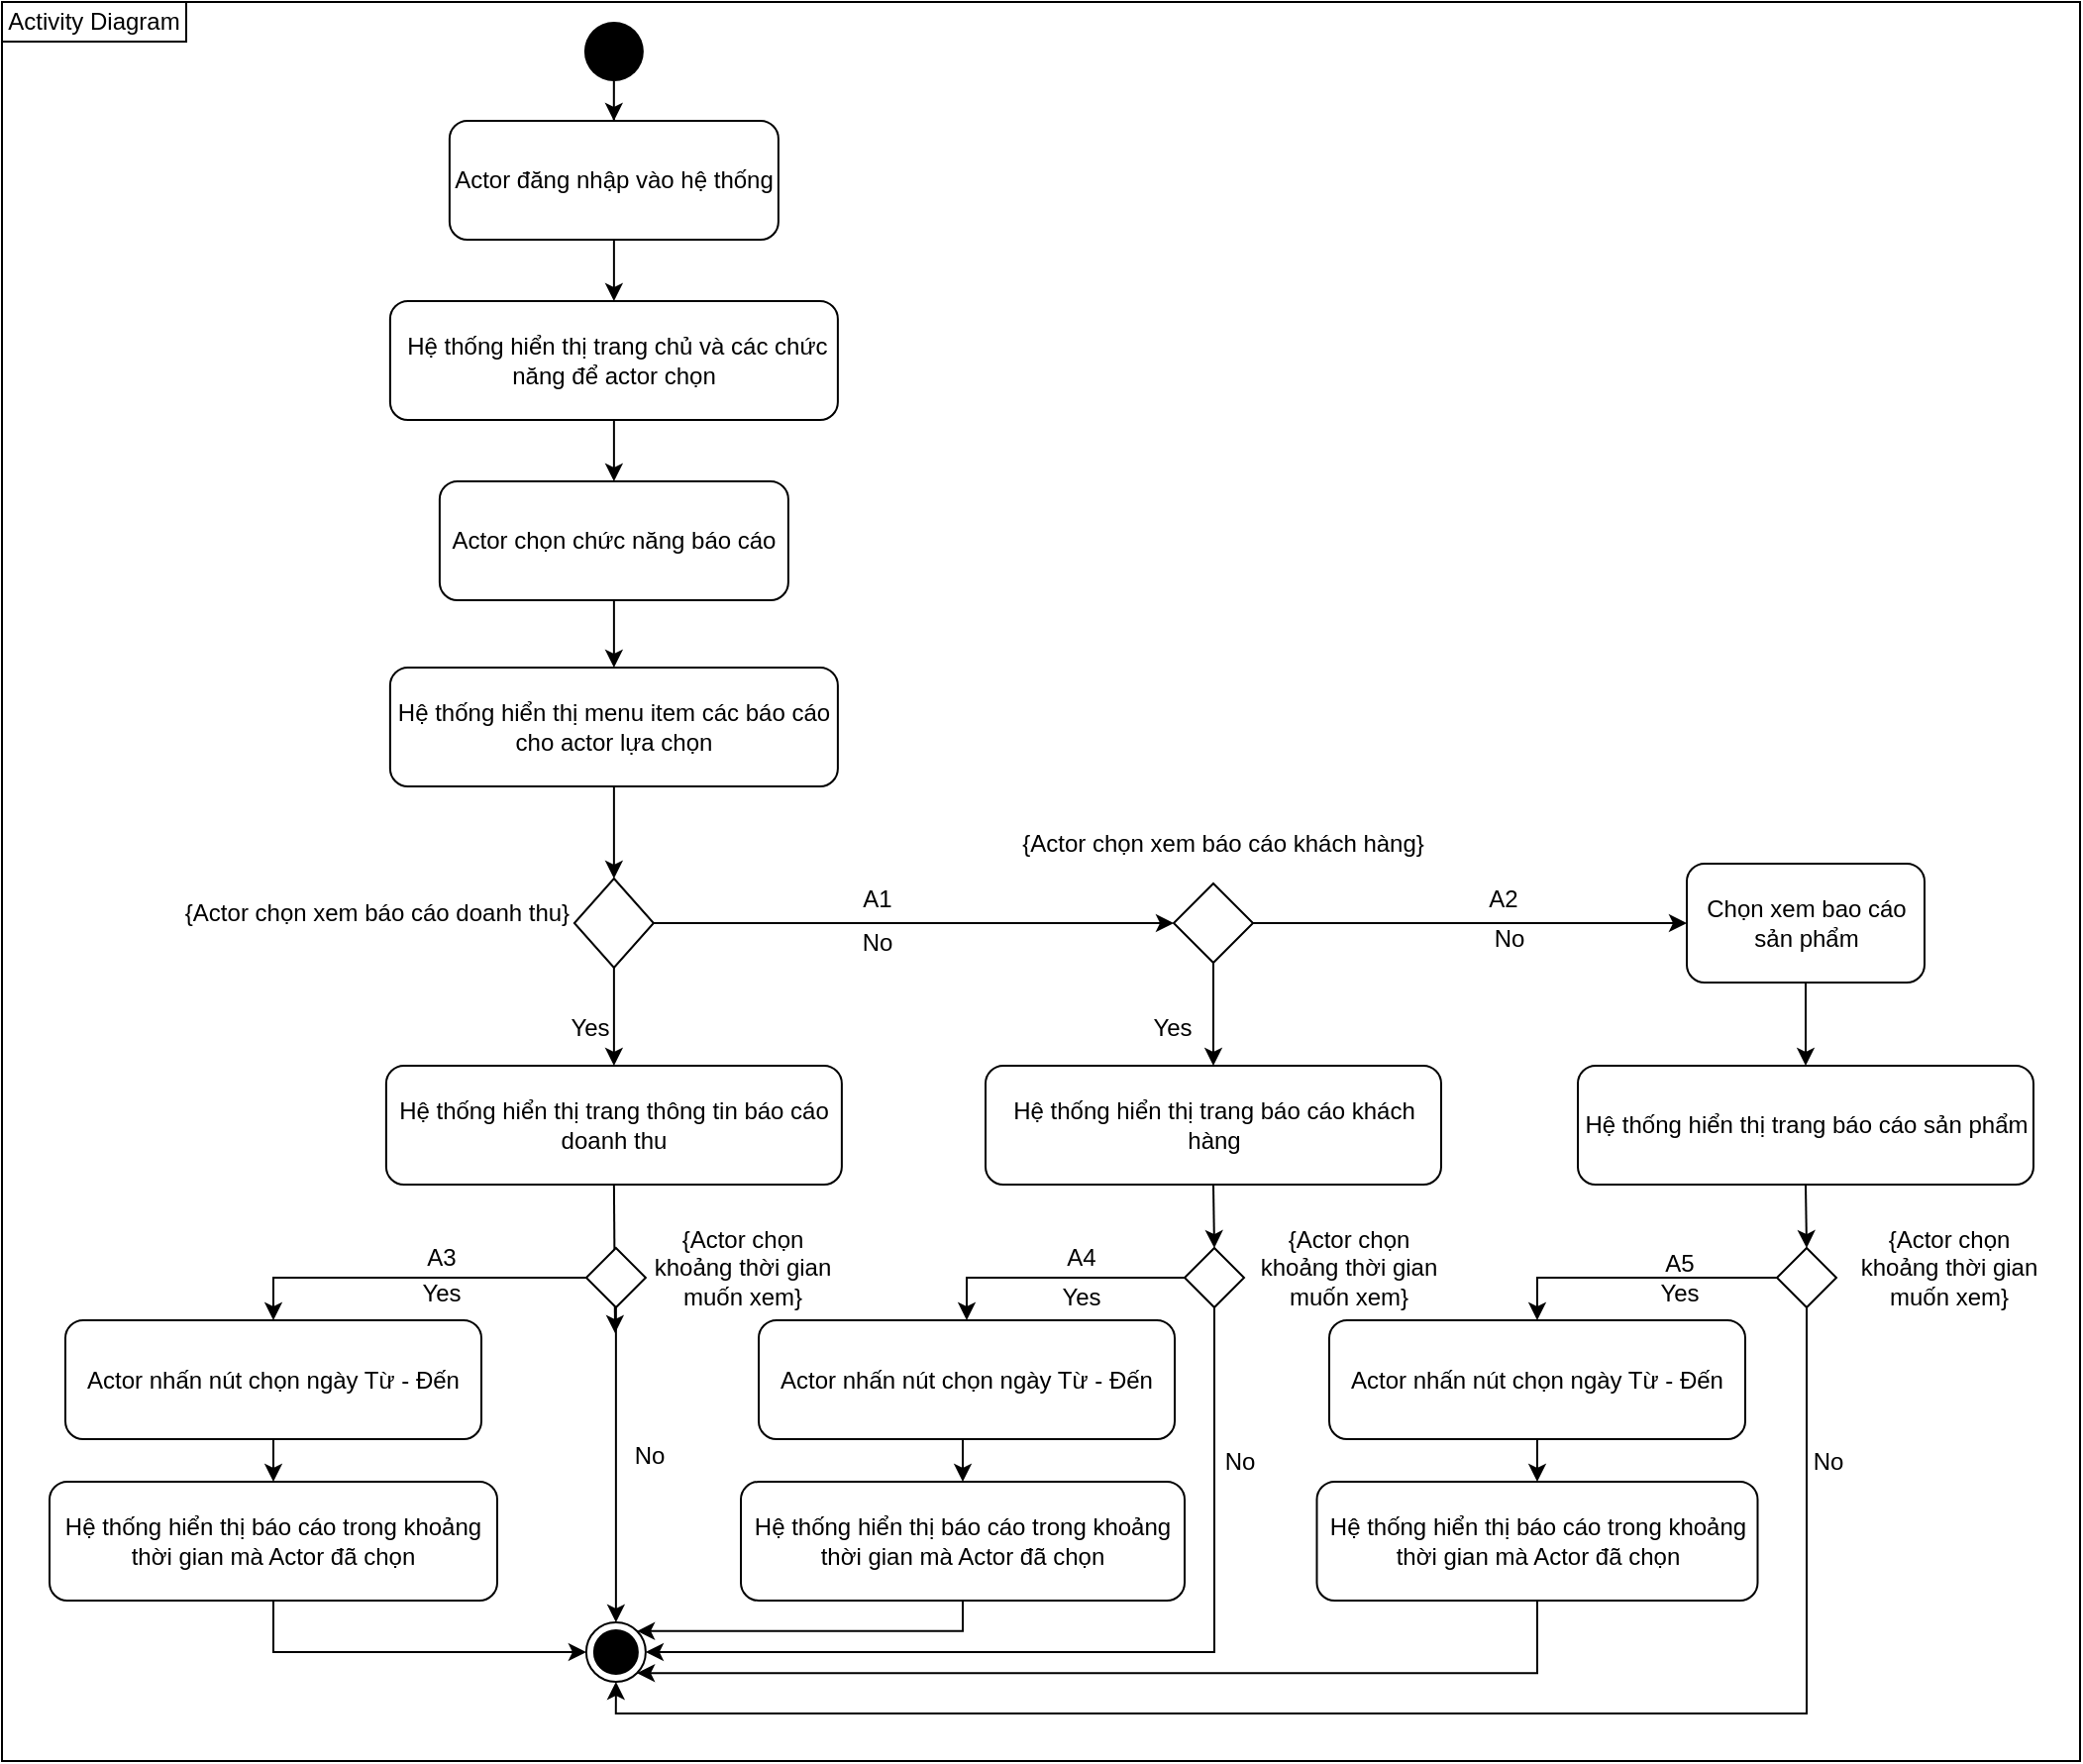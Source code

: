 <mxfile version="13.10.8" type="device"><diagram id="3npgNtYk9-tO_A34j1JN" name="Page-1"><mxGraphModel dx="1673" dy="1374" grid="0" gridSize="10" guides="1" tooltips="1" connect="1" arrows="1" fold="1" page="0" pageScale="1" pageWidth="827" pageHeight="1169" math="0" shadow="0"><root><mxCell id="0"/><mxCell id="1" parent="0"/><mxCell id="J87AsRPqBUm9k4I5aX0h-2" value="" style="rounded=0;whiteSpace=wrap;html=1;fillColor=none;" parent="1" vertex="1"><mxGeometry x="108" y="-10" width="1049" height="888" as="geometry"/></mxCell><mxCell id="n-IjOk6uU8oo-CukFLjv-49" value="" style="edgeStyle=orthogonalEdgeStyle;rounded=0;orthogonalLoop=1;jettySize=auto;html=1;" parent="1" source="n-IjOk6uU8oo-CukFLjv-1" target="n-IjOk6uU8oo-CukFLjv-4" edge="1"><mxGeometry relative="1" as="geometry"/></mxCell><mxCell id="n-IjOk6uU8oo-CukFLjv-1" value="" style="ellipse;fillColor=#000000;strokeColor=none;" parent="1" vertex="1"><mxGeometry x="401.94" width="30" height="30" as="geometry"/></mxCell><mxCell id="n-IjOk6uU8oo-CukFLjv-2" value="" style="ellipse;html=1;shape=endState;fillColor=#000000;strokeColor=#000000;" parent="1" vertex="1"><mxGeometry x="402.94" y="808" width="30" height="30" as="geometry"/></mxCell><mxCell id="n-IjOk6uU8oo-CukFLjv-4" value="Actor đăng nhập vào hệ thống" style="rounded=1;whiteSpace=wrap;html=1;" parent="1" vertex="1"><mxGeometry x="333.94" y="50" width="166" height="60" as="geometry"/></mxCell><mxCell id="n-IjOk6uU8oo-CukFLjv-5" value="&amp;nbsp;Hệ thống hiển thị trang chủ và các chức năng để actor chọn" style="rounded=1;whiteSpace=wrap;html=1;" parent="1" vertex="1"><mxGeometry x="303.94" y="141" width="226" height="60" as="geometry"/></mxCell><mxCell id="n-IjOk6uU8oo-CukFLjv-6" value="Actor chọn chức năng báo cáo" style="rounded=1;whiteSpace=wrap;html=1;" parent="1" vertex="1"><mxGeometry x="328.94" y="232" width="176" height="60" as="geometry"/></mxCell><mxCell id="v3NeH9zh1jP4ZTIJ09-z-5" style="edgeStyle=orthogonalEdgeStyle;rounded=0;orthogonalLoop=1;jettySize=auto;html=1;entryX=0.5;entryY=0;entryDx=0;entryDy=0;" parent="1" source="n-IjOk6uU8oo-CukFLjv-7" target="n-IjOk6uU8oo-CukFLjv-11" edge="1"><mxGeometry relative="1" as="geometry"/></mxCell><mxCell id="n-IjOk6uU8oo-CukFLjv-7" value="Hệ thống hiển thị menu item các báo cáo cho actor lựa chọn" style="rounded=1;whiteSpace=wrap;html=1;" parent="1" vertex="1"><mxGeometry x="303.94" y="326" width="226" height="60" as="geometry"/></mxCell><mxCell id="9AfBiNVWVPHyyOORfz4n-14" value="" style="edgeStyle=orthogonalEdgeStyle;rounded=0;orthogonalLoop=1;jettySize=auto;html=1;" parent="1" source="n-IjOk6uU8oo-CukFLjv-11" target="n-IjOk6uU8oo-CukFLjv-12" edge="1"><mxGeometry relative="1" as="geometry"/></mxCell><mxCell id="9AfBiNVWVPHyyOORfz4n-19" style="edgeStyle=orthogonalEdgeStyle;rounded=0;orthogonalLoop=1;jettySize=auto;html=1;" parent="1" source="n-IjOk6uU8oo-CukFLjv-11" target="n-IjOk6uU8oo-CukFLjv-29" edge="1"><mxGeometry relative="1" as="geometry"/></mxCell><mxCell id="n-IjOk6uU8oo-CukFLjv-11" value="" style="rhombus;whiteSpace=wrap;html=1;" parent="1" vertex="1"><mxGeometry x="396.94" y="432.5" width="40" height="45" as="geometry"/></mxCell><mxCell id="n-IjOk6uU8oo-CukFLjv-20" style="edgeStyle=orthogonalEdgeStyle;rounded=0;orthogonalLoop=1;jettySize=auto;html=1;entryX=0.5;entryY=0;entryDx=0;entryDy=0;exitX=0.5;exitY=1;exitDx=0;exitDy=0;" parent="1" source="n-IjOk6uU8oo-CukFLjv-12" target="9AfBiNVWVPHyyOORfz4n-7" edge="1"><mxGeometry relative="1" as="geometry"/></mxCell><mxCell id="9AfBiNVWVPHyyOORfz4n-15" style="edgeStyle=orthogonalEdgeStyle;rounded=0;orthogonalLoop=1;jettySize=auto;html=1;exitX=1;exitY=0.5;exitDx=0;exitDy=0;entryX=0;entryY=0.5;entryDx=0;entryDy=0;" parent="1" source="n-IjOk6uU8oo-CukFLjv-12" target="n-IjOk6uU8oo-CukFLjv-15" edge="1"><mxGeometry relative="1" as="geometry"/></mxCell><mxCell id="n-IjOk6uU8oo-CukFLjv-12" value="" style="rhombus;whiteSpace=wrap;html=1;" parent="1" vertex="1"><mxGeometry x="699.5" y="435" width="40" height="40" as="geometry"/></mxCell><mxCell id="h2xzT9glVJsEb21tK4i--13" style="edgeStyle=orthogonalEdgeStyle;rounded=0;orthogonalLoop=1;jettySize=auto;html=1;exitX=0.5;exitY=1;exitDx=0;exitDy=0;" parent="1" source="n-IjOk6uU8oo-CukFLjv-15" target="h2xzT9glVJsEb21tK4i--12" edge="1"><mxGeometry relative="1" as="geometry"/></mxCell><mxCell id="n-IjOk6uU8oo-CukFLjv-15" value="Chọn xem bao cáo sản phẩm" style="rounded=1;whiteSpace=wrap;html=1;" parent="1" vertex="1"><mxGeometry x="958.5" y="425" width="120" height="60" as="geometry"/></mxCell><mxCell id="n-IjOk6uU8oo-CukFLjv-22" value="" style="endArrow=classic;html=1;exitX=0.5;exitY=1;exitDx=0;exitDy=0;entryX=0.5;entryY=0;entryDx=0;entryDy=0;" parent="1" source="n-IjOk6uU8oo-CukFLjv-4" target="n-IjOk6uU8oo-CukFLjv-5" edge="1"><mxGeometry width="50" height="50" relative="1" as="geometry"><mxPoint x="403.94" y="520" as="sourcePoint"/><mxPoint x="453.94" y="470" as="targetPoint"/></mxGeometry></mxCell><mxCell id="n-IjOk6uU8oo-CukFLjv-23" value="" style="endArrow=classic;html=1;exitX=0.5;exitY=1;exitDx=0;exitDy=0;" parent="1" source="n-IjOk6uU8oo-CukFLjv-5" target="n-IjOk6uU8oo-CukFLjv-6" edge="1"><mxGeometry width="50" height="50" relative="1" as="geometry"><mxPoint x="13.94" y="380" as="sourcePoint"/><mxPoint x="63.94" y="330" as="targetPoint"/></mxGeometry></mxCell><mxCell id="n-IjOk6uU8oo-CukFLjv-24" value="" style="endArrow=classic;html=1;exitX=0.5;exitY=1;exitDx=0;exitDy=0;entryX=0.5;entryY=0;entryDx=0;entryDy=0;" parent="1" source="n-IjOk6uU8oo-CukFLjv-6" target="n-IjOk6uU8oo-CukFLjv-7" edge="1"><mxGeometry width="50" height="50" relative="1" as="geometry"><mxPoint x="83.94" y="470" as="sourcePoint"/><mxPoint x="133.94" y="420" as="targetPoint"/></mxGeometry></mxCell><mxCell id="n-IjOk6uU8oo-CukFLjv-29" value="Hệ thống hiển thị trang thông tin báo cáo doanh thu" style="rounded=1;whiteSpace=wrap;html=1;" parent="1" vertex="1"><mxGeometry x="301.94" y="527" width="230" height="60" as="geometry"/></mxCell><mxCell id="n-IjOk6uU8oo-CukFLjv-31" value="Actor nhấn nút chọn ngày Từ - Đến" style="rounded=1;whiteSpace=wrap;html=1;" parent="1" vertex="1"><mxGeometry x="140" y="655.5" width="210" height="60" as="geometry"/></mxCell><mxCell id="n-IjOk6uU8oo-CukFLjv-34" value="{Actor chọn xem báo cáo khách hàng}" style="text;html=1;strokeColor=none;fillColor=none;align=center;verticalAlign=middle;whiteSpace=wrap;rounded=0;" parent="1" vertex="1"><mxGeometry x="619.5" y="405" width="209" height="20" as="geometry"/></mxCell><mxCell id="rU88nEAbXLIM4DRKvIhB-7" style="edgeStyle=orthogonalEdgeStyle;rounded=0;orthogonalLoop=1;jettySize=auto;html=1;exitX=0.5;exitY=1;exitDx=0;exitDy=0;entryX=0;entryY=0.5;entryDx=0;entryDy=0;" parent="1" source="n-IjOk6uU8oo-CukFLjv-36" target="n-IjOk6uU8oo-CukFLjv-2" edge="1"><mxGeometry relative="1" as="geometry"/></mxCell><mxCell id="n-IjOk6uU8oo-CukFLjv-36" value="Hệ thống hiển thị báo cáo trong khoảng thời gian mà Actor đã chọn" style="rounded=1;whiteSpace=wrap;html=1;" parent="1" vertex="1"><mxGeometry x="132" y="737" width="226" height="60" as="geometry"/></mxCell><mxCell id="n-IjOk6uU8oo-CukFLjv-39" value="" style="endArrow=classic;html=1;exitX=0.5;exitY=1;exitDx=0;exitDy=0;" parent="1" source="n-IjOk6uU8oo-CukFLjv-29" edge="1"><mxGeometry width="50" height="50" relative="1" as="geometry"><mxPoint x="164.44" y="828" as="sourcePoint"/><mxPoint x="417.5" y="662" as="targetPoint"/></mxGeometry></mxCell><mxCell id="n-IjOk6uU8oo-CukFLjv-40" value="" style="endArrow=classic;html=1;entryX=0.5;entryY=0;entryDx=0;entryDy=0;" parent="1" source="n-IjOk6uU8oo-CukFLjv-31" target="n-IjOk6uU8oo-CukFLjv-36" edge="1"><mxGeometry width="50" height="50" relative="1" as="geometry"><mxPoint x="-50" y="863.5" as="sourcePoint"/><mxPoint y="813.5" as="targetPoint"/></mxGeometry></mxCell><mxCell id="n-IjOk6uU8oo-CukFLjv-50" value="Yes" style="text;html=1;strokeColor=none;fillColor=none;align=center;verticalAlign=middle;whiteSpace=wrap;rounded=0;" parent="1" vertex="1"><mxGeometry x="384.5" y="498" width="40" height="20" as="geometry"/></mxCell><mxCell id="n-IjOk6uU8oo-CukFLjv-51" value="Yes" style="text;html=1;strokeColor=none;fillColor=none;align=center;verticalAlign=middle;whiteSpace=wrap;rounded=0;" parent="1" vertex="1"><mxGeometry x="678.5" y="503" width="40" height="10" as="geometry"/></mxCell><mxCell id="n-IjOk6uU8oo-CukFLjv-53" value="No" style="text;html=1;strokeColor=none;fillColor=none;align=center;verticalAlign=middle;whiteSpace=wrap;rounded=0;" parent="1" vertex="1"><mxGeometry x="530.44" y="455" width="40" height="20" as="geometry"/></mxCell><mxCell id="n-IjOk6uU8oo-CukFLjv-54" value="No" style="text;html=1;strokeColor=none;fillColor=none;align=center;verticalAlign=middle;whiteSpace=wrap;rounded=0;" parent="1" vertex="1"><mxGeometry x="848.5" y="452.5" width="40" height="20" as="geometry"/></mxCell><mxCell id="rU88nEAbXLIM4DRKvIhB-18" style="edgeStyle=orthogonalEdgeStyle;rounded=0;orthogonalLoop=1;jettySize=auto;html=1;exitX=0.5;exitY=1;exitDx=0;exitDy=0;entryX=0.5;entryY=0;entryDx=0;entryDy=0;" parent="1" source="9AfBiNVWVPHyyOORfz4n-5" target="9AfBiNVWVPHyyOORfz4n-6" edge="1"><mxGeometry relative="1" as="geometry"/></mxCell><mxCell id="9AfBiNVWVPHyyOORfz4n-5" value="Actor nhấn nút chọn ngày Từ - Đến" style="rounded=1;whiteSpace=wrap;html=1;" parent="1" vertex="1"><mxGeometry x="490" y="655.5" width="210" height="60" as="geometry"/></mxCell><mxCell id="rU88nEAbXLIM4DRKvIhB-21" style="edgeStyle=orthogonalEdgeStyle;rounded=0;orthogonalLoop=1;jettySize=auto;html=1;exitX=0.5;exitY=1;exitDx=0;exitDy=0;entryX=1;entryY=0;entryDx=0;entryDy=0;" parent="1" source="9AfBiNVWVPHyyOORfz4n-6" target="n-IjOk6uU8oo-CukFLjv-2" edge="1"><mxGeometry relative="1" as="geometry"><Array as="points"><mxPoint x="593" y="812"/></Array></mxGeometry></mxCell><mxCell id="9AfBiNVWVPHyyOORfz4n-6" value="Hệ thống hiển thị báo cáo trong khoảng thời gian mà Actor đã chọn" style="rounded=1;whiteSpace=wrap;html=1;" parent="1" vertex="1"><mxGeometry x="481" y="737" width="224" height="60" as="geometry"/></mxCell><mxCell id="rU88nEAbXLIM4DRKvIhB-15" style="edgeStyle=orthogonalEdgeStyle;rounded=0;orthogonalLoop=1;jettySize=auto;html=1;exitX=0.5;exitY=1;exitDx=0;exitDy=0;entryX=0.5;entryY=0;entryDx=0;entryDy=0;" parent="1" source="9AfBiNVWVPHyyOORfz4n-7" target="rU88nEAbXLIM4DRKvIhB-14" edge="1"><mxGeometry relative="1" as="geometry"/></mxCell><mxCell id="9AfBiNVWVPHyyOORfz4n-7" value="Hệ thống hiển thị trang báo cáo khách hàng" style="rounded=1;whiteSpace=wrap;html=1;" parent="1" vertex="1"><mxGeometry x="604.5" y="527" width="230" height="60" as="geometry"/></mxCell><mxCell id="9AfBiNVWVPHyyOORfz4n-18" value="{Actor chọn xem báo cáo doanh thu}" style="text;html=1;strokeColor=none;fillColor=none;align=center;verticalAlign=middle;whiteSpace=wrap;rounded=0;" parent="1" vertex="1"><mxGeometry x="193.44" y="440" width="209" height="20" as="geometry"/></mxCell><mxCell id="h2xzT9glVJsEb21tK4i--7" style="edgeStyle=orthogonalEdgeStyle;rounded=0;orthogonalLoop=1;jettySize=auto;html=1;exitX=0.5;exitY=1;exitDx=0;exitDy=0;entryX=0.5;entryY=0;entryDx=0;entryDy=0;" parent="1" source="h2xzT9glVJsEb21tK4i--8" target="h2xzT9glVJsEb21tK4i--10" edge="1"><mxGeometry relative="1" as="geometry"/></mxCell><mxCell id="h2xzT9glVJsEb21tK4i--8" value="Actor nhấn nút chọn ngày Từ - Đến" style="rounded=1;whiteSpace=wrap;html=1;" parent="1" vertex="1"><mxGeometry x="778" y="655.5" width="210" height="60" as="geometry"/></mxCell><mxCell id="v3NeH9zh1jP4ZTIJ09-z-3" style="edgeStyle=orthogonalEdgeStyle;rounded=0;orthogonalLoop=1;jettySize=auto;html=1;entryX=1;entryY=1;entryDx=0;entryDy=0;exitX=0.5;exitY=1;exitDx=0;exitDy=0;" parent="1" source="h2xzT9glVJsEb21tK4i--10" target="n-IjOk6uU8oo-CukFLjv-2" edge="1"><mxGeometry relative="1" as="geometry"><mxPoint x="380" y="927" as="targetPoint"/><Array as="points"><mxPoint x="883" y="834"/></Array></mxGeometry></mxCell><mxCell id="h2xzT9glVJsEb21tK4i--10" value="Hệ thống hiển thị báo cáo trong khoảng thời gian mà Actor đã chọn" style="rounded=1;whiteSpace=wrap;html=1;" parent="1" vertex="1"><mxGeometry x="771.75" y="737" width="222.5" height="60" as="geometry"/></mxCell><mxCell id="rU88nEAbXLIM4DRKvIhB-27" style="edgeStyle=orthogonalEdgeStyle;rounded=0;orthogonalLoop=1;jettySize=auto;html=1;exitX=0.5;exitY=1;exitDx=0;exitDy=0;entryX=0.5;entryY=0;entryDx=0;entryDy=0;" parent="1" source="h2xzT9glVJsEb21tK4i--12" target="rU88nEAbXLIM4DRKvIhB-26" edge="1"><mxGeometry relative="1" as="geometry"/></mxCell><mxCell id="h2xzT9glVJsEb21tK4i--12" value="Hệ thống hiển thị trang báo cáo sản phẩm" style="rounded=1;whiteSpace=wrap;html=1;" parent="1" vertex="1"><mxGeometry x="903.5" y="527" width="230" height="60" as="geometry"/></mxCell><mxCell id="J87AsRPqBUm9k4I5aX0h-3" value="Activity Diagram" style="rounded=0;whiteSpace=wrap;html=1;fillColor=none;" parent="1" vertex="1"><mxGeometry x="108" y="-10" width="93" height="20" as="geometry"/></mxCell><mxCell id="rU88nEAbXLIM4DRKvIhB-5" style="edgeStyle=orthogonalEdgeStyle;rounded=0;orthogonalLoop=1;jettySize=auto;html=1;exitX=0;exitY=0.5;exitDx=0;exitDy=0;entryX=0.5;entryY=0;entryDx=0;entryDy=0;" parent="1" source="rU88nEAbXLIM4DRKvIhB-3" target="n-IjOk6uU8oo-CukFLjv-31" edge="1"><mxGeometry relative="1" as="geometry"/></mxCell><mxCell id="rU88nEAbXLIM4DRKvIhB-6" style="edgeStyle=orthogonalEdgeStyle;rounded=0;orthogonalLoop=1;jettySize=auto;html=1;exitX=0.5;exitY=1;exitDx=0;exitDy=0;entryX=0.5;entryY=0;entryDx=0;entryDy=0;" parent="1" source="rU88nEAbXLIM4DRKvIhB-3" target="n-IjOk6uU8oo-CukFLjv-2" edge="1"><mxGeometry relative="1" as="geometry"/></mxCell><mxCell id="rU88nEAbXLIM4DRKvIhB-3" value="" style="rhombus;" parent="1" vertex="1"><mxGeometry x="402.94" y="619" width="30" height="30" as="geometry"/></mxCell><mxCell id="rU88nEAbXLIM4DRKvIhB-4" value="{Actor chọn khoảng thời gian muốn xem}" style="text;html=1;strokeColor=none;fillColor=none;align=center;verticalAlign=middle;whiteSpace=wrap;rounded=0;" parent="1" vertex="1"><mxGeometry x="430.94" y="619" width="102" height="20" as="geometry"/></mxCell><mxCell id="rU88nEAbXLIM4DRKvIhB-8" value="Yes" style="text;html=1;strokeColor=none;fillColor=none;align=center;verticalAlign=middle;whiteSpace=wrap;rounded=0;" parent="1" vertex="1"><mxGeometry x="310" y="632" width="40" height="20" as="geometry"/></mxCell><mxCell id="rU88nEAbXLIM4DRKvIhB-9" value="No" style="text;html=1;strokeColor=none;fillColor=none;align=center;verticalAlign=middle;whiteSpace=wrap;rounded=0;" parent="1" vertex="1"><mxGeometry x="415" y="714" width="40" height="20" as="geometry"/></mxCell><mxCell id="rU88nEAbXLIM4DRKvIhB-11" value="A1" style="text;html=1;strokeColor=none;fillColor=none;align=center;verticalAlign=middle;whiteSpace=wrap;rounded=0;" parent="1" vertex="1"><mxGeometry x="530.44" y="432.5" width="40" height="20" as="geometry"/></mxCell><mxCell id="rU88nEAbXLIM4DRKvIhB-12" value="A2" style="text;html=1;strokeColor=none;fillColor=none;align=center;verticalAlign=middle;whiteSpace=wrap;rounded=0;" parent="1" vertex="1"><mxGeometry x="845.5" y="432.5" width="40" height="20" as="geometry"/></mxCell><mxCell id="rU88nEAbXLIM4DRKvIhB-13" value="A3" style="text;html=1;strokeColor=none;fillColor=none;align=center;verticalAlign=middle;whiteSpace=wrap;rounded=0;" parent="1" vertex="1"><mxGeometry x="310" y="614" width="40" height="20" as="geometry"/></mxCell><mxCell id="rU88nEAbXLIM4DRKvIhB-19" style="edgeStyle=orthogonalEdgeStyle;rounded=0;orthogonalLoop=1;jettySize=auto;html=1;exitX=0.5;exitY=1;exitDx=0;exitDy=0;entryX=1;entryY=0.5;entryDx=0;entryDy=0;" parent="1" source="rU88nEAbXLIM4DRKvIhB-14" target="n-IjOk6uU8oo-CukFLjv-2" edge="1"><mxGeometry relative="1" as="geometry"><Array as="points"><mxPoint x="720" y="823"/></Array></mxGeometry></mxCell><mxCell id="rU88nEAbXLIM4DRKvIhB-20" style="edgeStyle=orthogonalEdgeStyle;rounded=0;orthogonalLoop=1;jettySize=auto;html=1;exitX=0;exitY=0.5;exitDx=0;exitDy=0;entryX=0.5;entryY=0;entryDx=0;entryDy=0;" parent="1" source="rU88nEAbXLIM4DRKvIhB-14" target="9AfBiNVWVPHyyOORfz4n-5" edge="1"><mxGeometry relative="1" as="geometry"/></mxCell><mxCell id="rU88nEAbXLIM4DRKvIhB-14" value="" style="rhombus;" parent="1" vertex="1"><mxGeometry x="705" y="619" width="30" height="30" as="geometry"/></mxCell><mxCell id="rU88nEAbXLIM4DRKvIhB-16" value="{Actor chọn khoảng thời gian muốn xem}" style="text;html=1;strokeColor=none;fillColor=none;align=center;verticalAlign=middle;whiteSpace=wrap;rounded=0;" parent="1" vertex="1"><mxGeometry x="737" y="619" width="102" height="20" as="geometry"/></mxCell><mxCell id="rU88nEAbXLIM4DRKvIhB-22" value="A4" style="text;html=1;strokeColor=none;fillColor=none;align=center;verticalAlign=middle;whiteSpace=wrap;rounded=0;" parent="1" vertex="1"><mxGeometry x="633" y="614" width="40" height="20" as="geometry"/></mxCell><mxCell id="rU88nEAbXLIM4DRKvIhB-24" value="Yes" style="text;html=1;strokeColor=none;fillColor=none;align=center;verticalAlign=middle;whiteSpace=wrap;rounded=0;" parent="1" vertex="1"><mxGeometry x="633" y="634" width="40" height="20" as="geometry"/></mxCell><mxCell id="rU88nEAbXLIM4DRKvIhB-25" value="No" style="text;html=1;strokeColor=none;fillColor=none;align=center;verticalAlign=middle;whiteSpace=wrap;rounded=0;" parent="1" vertex="1"><mxGeometry x="713" y="717" width="40" height="20" as="geometry"/></mxCell><mxCell id="rU88nEAbXLIM4DRKvIhB-28" style="edgeStyle=orthogonalEdgeStyle;rounded=0;orthogonalLoop=1;jettySize=auto;html=1;exitX=0;exitY=0.5;exitDx=0;exitDy=0;entryX=0.5;entryY=0;entryDx=0;entryDy=0;" parent="1" source="rU88nEAbXLIM4DRKvIhB-26" target="h2xzT9glVJsEb21tK4i--8" edge="1"><mxGeometry relative="1" as="geometry"/></mxCell><mxCell id="rU88nEAbXLIM4DRKvIhB-31" style="edgeStyle=orthogonalEdgeStyle;rounded=0;orthogonalLoop=1;jettySize=auto;html=1;exitX=0.5;exitY=1;exitDx=0;exitDy=0;entryX=0.5;entryY=1;entryDx=0;entryDy=0;" parent="1" source="rU88nEAbXLIM4DRKvIhB-26" target="n-IjOk6uU8oo-CukFLjv-2" edge="1"><mxGeometry relative="1" as="geometry"><Array as="points"><mxPoint x="1019" y="854"/><mxPoint x="418" y="854"/></Array></mxGeometry></mxCell><mxCell id="rU88nEAbXLIM4DRKvIhB-26" value="" style="rhombus;" parent="1" vertex="1"><mxGeometry x="1004" y="619" width="30" height="30" as="geometry"/></mxCell><mxCell id="rU88nEAbXLIM4DRKvIhB-29" value="A5" style="text;html=1;strokeColor=none;fillColor=none;align=center;verticalAlign=middle;whiteSpace=wrap;rounded=0;" parent="1" vertex="1"><mxGeometry x="935" y="617" width="40" height="20" as="geometry"/></mxCell><mxCell id="rU88nEAbXLIM4DRKvIhB-30" value="Yes" style="text;html=1;strokeColor=none;fillColor=none;align=center;verticalAlign=middle;whiteSpace=wrap;rounded=0;" parent="1" vertex="1"><mxGeometry x="935" y="632" width="40" height="20" as="geometry"/></mxCell><mxCell id="rU88nEAbXLIM4DRKvIhB-32" value="No" style="text;html=1;strokeColor=none;fillColor=none;align=center;verticalAlign=middle;whiteSpace=wrap;rounded=0;" parent="1" vertex="1"><mxGeometry x="1010" y="717" width="40" height="20" as="geometry"/></mxCell><mxCell id="rU88nEAbXLIM4DRKvIhB-35" value="{Actor chọn khoảng thời gian muốn xem}" style="text;html=1;strokeColor=none;fillColor=none;align=center;verticalAlign=middle;whiteSpace=wrap;rounded=0;" parent="1" vertex="1"><mxGeometry x="1040" y="619" width="102" height="20" as="geometry"/></mxCell></root></mxGraphModel></diagram></mxfile>